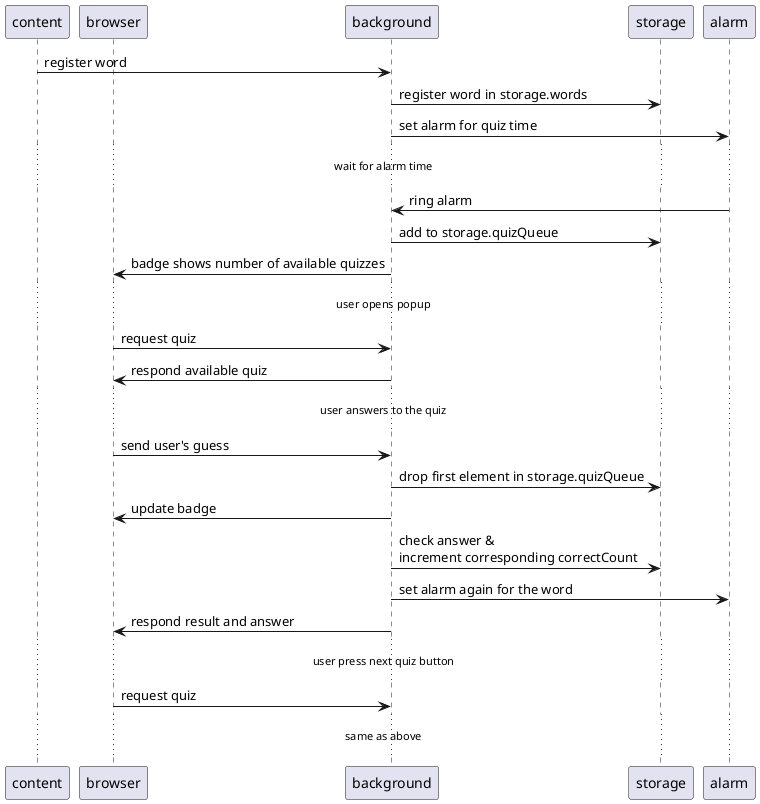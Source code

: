 @startuml
participant content
participant browser
participant background
participant storage
participant alarm

content->background: register word
background->storage: register word in storage.words
background->alarm: set alarm for quiz time
...wait for alarm time...
alarm-> background: ring alarm
background->storage: add to storage.quizQueue
background->browser: badge shows number of available quizzes
...user opens popup...
browser->background: request quiz
background->browser: respond available quiz
...user answers to the quiz...
browser->background: send user's guess
background->storage: drop first element in storage.quizQueue
background->browser: update badge
background->storage: check answer &\nincrement corresponding correctCount
background->alarm: set alarm again for the word
background->browser: respond result and answer
...user press next quiz button...
browser->background: request quiz
...same as above...
@enduml
